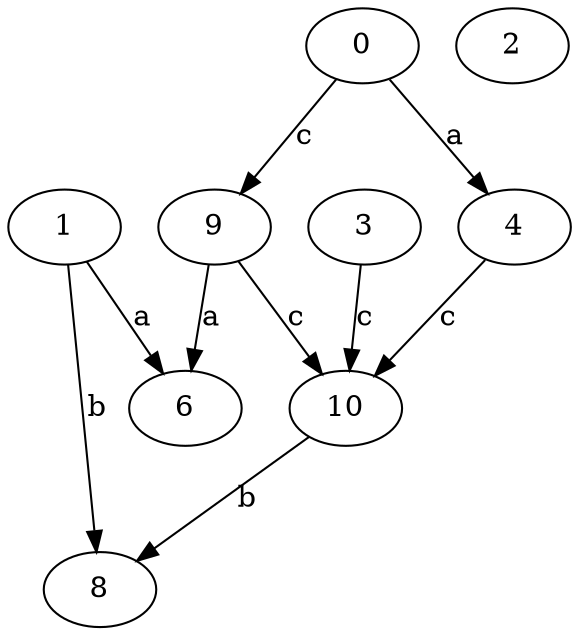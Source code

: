 strict digraph  {
3;
4;
6;
8;
9;
10;
0;
1;
2;
3 -> 10  [label=c];
4 -> 10  [label=c];
9 -> 6  [label=a];
9 -> 10  [label=c];
10 -> 8  [label=b];
0 -> 4  [label=a];
0 -> 9  [label=c];
1 -> 6  [label=a];
1 -> 8  [label=b];
}
